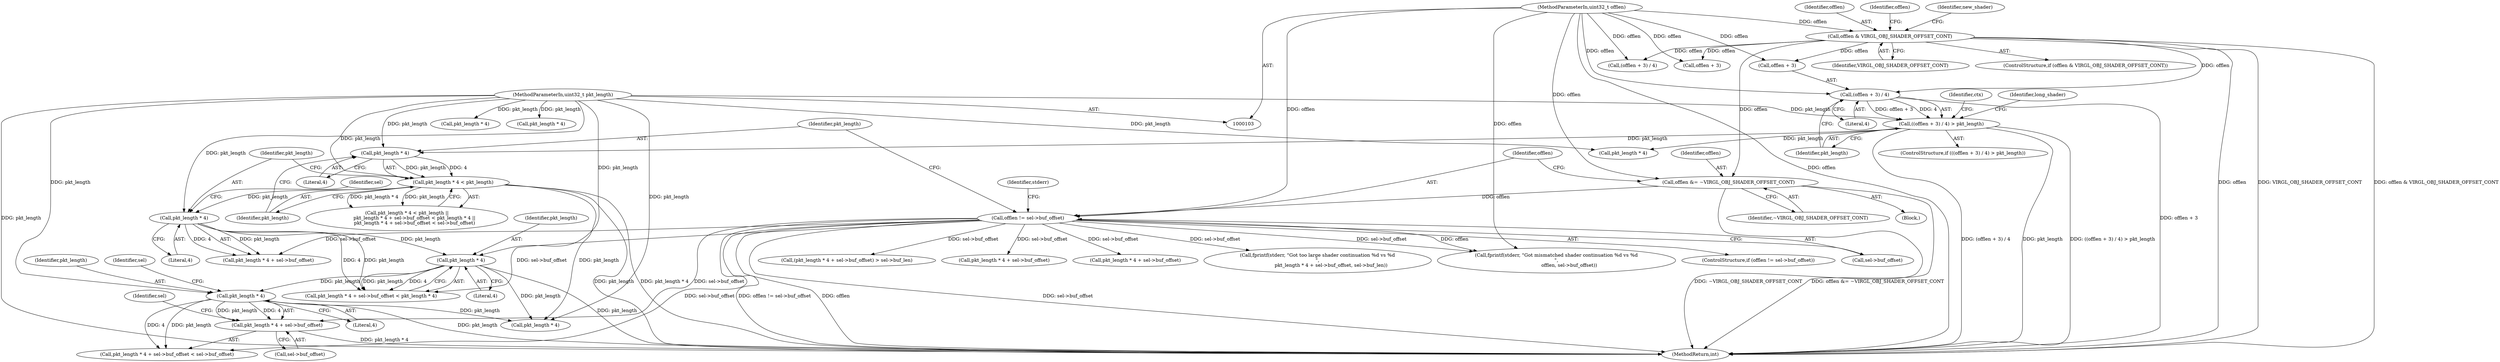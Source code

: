digraph "0_virglrenderer_93761787b29f37fa627dea9082cdfc1a1ec608d6@pointer" {
"1000323" [label="(Call,pkt_length * 4 + sel->buf_offset)"];
"1000324" [label="(Call,pkt_length * 4)"];
"1000319" [label="(Call,pkt_length * 4)"];
"1000313" [label="(Call,pkt_length * 4)"];
"1000305" [label="(Call,pkt_length * 4 < pkt_length)"];
"1000306" [label="(Call,pkt_length * 4)"];
"1000146" [label="(Call,((offlen + 3) / 4) > pkt_length)"];
"1000147" [label="(Call,(offlen + 3) / 4)"];
"1000138" [label="(Call,offlen & VIRGL_OBJ_SHADER_OFFSET_CONT)"];
"1000108" [label="(MethodParameterIn,uint32_t offlen)"];
"1000111" [label="(MethodParameterIn,uint32_t pkt_length)"];
"1000286" [label="(Call,offlen != sel->buf_offset)"];
"1000282" [label="(Call,offlen &= ~VIRGL_OBJ_SHADER_OFFSET_CONT)"];
"1000339" [label="(Call,(pkt_length * 4 + sel->buf_offset) > sel->buf_len)"];
"1000111" [label="(MethodParameterIn,uint32_t pkt_length)"];
"1000235" [label="(Call,pkt_length * 4)"];
"1000314" [label="(Identifier,pkt_length)"];
"1000326" [label="(Literal,4)"];
"1000323" [label="(Call,pkt_length * 4 + sel->buf_offset)"];
"1000311" [label="(Call,pkt_length * 4 + sel->buf_offset < pkt_length * 4)"];
"1000145" [label="(ControlStructure,if (((offlen + 3) / 4) > pkt_length))"];
"1000142" [label="(Identifier,new_shader)"];
"1000206" [label="(Call,(offlen + 3) / 4)"];
"1000154" [label="(Identifier,long_shader)"];
"1000293" [label="(Identifier,stderr)"];
"1000355" [label="(Call,pkt_length * 4)"];
"1000306" [label="(Call,pkt_length * 4)"];
"1000481" [label="(MethodReturn,int)"];
"1000284" [label="(Identifier,~VIRGL_OBJ_SHADER_OFFSET_CONT)"];
"1000152" [label="(Identifier,pkt_length)"];
"1000331" [label="(Identifier,sel)"];
"1000328" [label="(Identifier,sel)"];
"1000259" [label="(Block,)"];
"1000283" [label="(Identifier,offlen)"];
"1000307" [label="(Identifier,pkt_length)"];
"1000147" [label="(Call,(offlen + 3) / 4)"];
"1000341" [label="(Call,pkt_length * 4)"];
"1000340" [label="(Call,pkt_length * 4 + sel->buf_offset)"];
"1000354" [label="(Call,pkt_length * 4 + sel->buf_offset)"];
"1000138" [label="(Call,offlen & VIRGL_OBJ_SHADER_OFFSET_CONT)"];
"1000242" [label="(Call,pkt_length * 4)"];
"1000282" [label="(Call,offlen &= ~VIRGL_OBJ_SHADER_OFFSET_CONT)"];
"1000321" [label="(Literal,4)"];
"1000304" [label="(Call,pkt_length * 4 < pkt_length ||\n          pkt_length * 4 + sel->buf_offset < pkt_length * 4 ||\n          pkt_length * 4 + sel->buf_offset < sel->buf_offset)"];
"1000312" [label="(Call,pkt_length * 4 + sel->buf_offset)"];
"1000322" [label="(Call,pkt_length * 4 + sel->buf_offset < sel->buf_offset)"];
"1000151" [label="(Literal,4)"];
"1000351" [label="(Call,fprintf(stderr, \"Got too large shader continuation %d vs %d\n\",\n                  pkt_length * 4 + sel->buf_offset, sel->buf_len))"];
"1000140" [label="(Identifier,VIRGL_OBJ_SHADER_OFFSET_CONT)"];
"1000139" [label="(Identifier,offlen)"];
"1000309" [label="(Identifier,pkt_length)"];
"1000286" [label="(Call,offlen != sel->buf_offset)"];
"1000317" [label="(Identifier,sel)"];
"1000137" [label="(ControlStructure,if (offlen & VIRGL_OBJ_SHADER_OFFSET_CONT))"];
"1000108" [label="(MethodParameterIn,uint32_t offlen)"];
"1000148" [label="(Call,offlen + 3)"];
"1000313" [label="(Call,pkt_length * 4)"];
"1000207" [label="(Call,offlen + 3)"];
"1000315" [label="(Literal,4)"];
"1000292" [label="(Call,fprintf(stderr, \"Got mismatched shader continuation %d vs %d\n\",\n                 offlen, sel->buf_offset))"];
"1000325" [label="(Identifier,pkt_length)"];
"1000327" [label="(Call,sel->buf_offset)"];
"1000319" [label="(Call,pkt_length * 4)"];
"1000287" [label="(Identifier,offlen)"];
"1000305" [label="(Call,pkt_length * 4 < pkt_length)"];
"1000146" [label="(Call,((offlen + 3) / 4) > pkt_length)"];
"1000285" [label="(ControlStructure,if (offlen != sel->buf_offset))"];
"1000324" [label="(Call,pkt_length * 4)"];
"1000149" [label="(Identifier,offlen)"];
"1000320" [label="(Identifier,pkt_length)"];
"1000308" [label="(Literal,4)"];
"1000160" [label="(Identifier,ctx)"];
"1000288" [label="(Call,sel->buf_offset)"];
"1000323" -> "1000322"  [label="AST: "];
"1000323" -> "1000327"  [label="CFG: "];
"1000324" -> "1000323"  [label="AST: "];
"1000327" -> "1000323"  [label="AST: "];
"1000331" -> "1000323"  [label="CFG: "];
"1000323" -> "1000481"  [label="DDG: pkt_length * 4"];
"1000324" -> "1000323"  [label="DDG: pkt_length"];
"1000324" -> "1000323"  [label="DDG: 4"];
"1000286" -> "1000323"  [label="DDG: sel->buf_offset"];
"1000324" -> "1000326"  [label="CFG: "];
"1000325" -> "1000324"  [label="AST: "];
"1000326" -> "1000324"  [label="AST: "];
"1000328" -> "1000324"  [label="CFG: "];
"1000324" -> "1000481"  [label="DDG: pkt_length"];
"1000324" -> "1000322"  [label="DDG: pkt_length"];
"1000324" -> "1000322"  [label="DDG: 4"];
"1000319" -> "1000324"  [label="DDG: pkt_length"];
"1000111" -> "1000324"  [label="DDG: pkt_length"];
"1000324" -> "1000341"  [label="DDG: pkt_length"];
"1000319" -> "1000311"  [label="AST: "];
"1000319" -> "1000321"  [label="CFG: "];
"1000320" -> "1000319"  [label="AST: "];
"1000321" -> "1000319"  [label="AST: "];
"1000311" -> "1000319"  [label="CFG: "];
"1000319" -> "1000481"  [label="DDG: pkt_length"];
"1000319" -> "1000311"  [label="DDG: pkt_length"];
"1000319" -> "1000311"  [label="DDG: 4"];
"1000313" -> "1000319"  [label="DDG: pkt_length"];
"1000111" -> "1000319"  [label="DDG: pkt_length"];
"1000319" -> "1000341"  [label="DDG: pkt_length"];
"1000313" -> "1000312"  [label="AST: "];
"1000313" -> "1000315"  [label="CFG: "];
"1000314" -> "1000313"  [label="AST: "];
"1000315" -> "1000313"  [label="AST: "];
"1000317" -> "1000313"  [label="CFG: "];
"1000313" -> "1000311"  [label="DDG: pkt_length"];
"1000313" -> "1000311"  [label="DDG: 4"];
"1000313" -> "1000312"  [label="DDG: pkt_length"];
"1000313" -> "1000312"  [label="DDG: 4"];
"1000305" -> "1000313"  [label="DDG: pkt_length"];
"1000111" -> "1000313"  [label="DDG: pkt_length"];
"1000305" -> "1000304"  [label="AST: "];
"1000305" -> "1000309"  [label="CFG: "];
"1000306" -> "1000305"  [label="AST: "];
"1000309" -> "1000305"  [label="AST: "];
"1000314" -> "1000305"  [label="CFG: "];
"1000304" -> "1000305"  [label="CFG: "];
"1000305" -> "1000481"  [label="DDG: pkt_length"];
"1000305" -> "1000481"  [label="DDG: pkt_length * 4"];
"1000305" -> "1000304"  [label="DDG: pkt_length * 4"];
"1000305" -> "1000304"  [label="DDG: pkt_length"];
"1000306" -> "1000305"  [label="DDG: pkt_length"];
"1000306" -> "1000305"  [label="DDG: 4"];
"1000111" -> "1000305"  [label="DDG: pkt_length"];
"1000305" -> "1000341"  [label="DDG: pkt_length"];
"1000306" -> "1000308"  [label="CFG: "];
"1000307" -> "1000306"  [label="AST: "];
"1000308" -> "1000306"  [label="AST: "];
"1000309" -> "1000306"  [label="CFG: "];
"1000146" -> "1000306"  [label="DDG: pkt_length"];
"1000111" -> "1000306"  [label="DDG: pkt_length"];
"1000146" -> "1000145"  [label="AST: "];
"1000146" -> "1000152"  [label="CFG: "];
"1000147" -> "1000146"  [label="AST: "];
"1000152" -> "1000146"  [label="AST: "];
"1000154" -> "1000146"  [label="CFG: "];
"1000160" -> "1000146"  [label="CFG: "];
"1000146" -> "1000481"  [label="DDG: pkt_length"];
"1000146" -> "1000481"  [label="DDG: ((offlen + 3) / 4) > pkt_length"];
"1000146" -> "1000481"  [label="DDG: (offlen + 3) / 4"];
"1000147" -> "1000146"  [label="DDG: offlen + 3"];
"1000147" -> "1000146"  [label="DDG: 4"];
"1000111" -> "1000146"  [label="DDG: pkt_length"];
"1000146" -> "1000235"  [label="DDG: pkt_length"];
"1000147" -> "1000151"  [label="CFG: "];
"1000148" -> "1000147"  [label="AST: "];
"1000151" -> "1000147"  [label="AST: "];
"1000152" -> "1000147"  [label="CFG: "];
"1000147" -> "1000481"  [label="DDG: offlen + 3"];
"1000138" -> "1000147"  [label="DDG: offlen"];
"1000108" -> "1000147"  [label="DDG: offlen"];
"1000138" -> "1000137"  [label="AST: "];
"1000138" -> "1000140"  [label="CFG: "];
"1000139" -> "1000138"  [label="AST: "];
"1000140" -> "1000138"  [label="AST: "];
"1000142" -> "1000138"  [label="CFG: "];
"1000149" -> "1000138"  [label="CFG: "];
"1000138" -> "1000481"  [label="DDG: offlen"];
"1000138" -> "1000481"  [label="DDG: VIRGL_OBJ_SHADER_OFFSET_CONT"];
"1000138" -> "1000481"  [label="DDG: offlen & VIRGL_OBJ_SHADER_OFFSET_CONT"];
"1000108" -> "1000138"  [label="DDG: offlen"];
"1000138" -> "1000148"  [label="DDG: offlen"];
"1000138" -> "1000206"  [label="DDG: offlen"];
"1000138" -> "1000207"  [label="DDG: offlen"];
"1000138" -> "1000282"  [label="DDG: offlen"];
"1000108" -> "1000103"  [label="AST: "];
"1000108" -> "1000481"  [label="DDG: offlen"];
"1000108" -> "1000148"  [label="DDG: offlen"];
"1000108" -> "1000206"  [label="DDG: offlen"];
"1000108" -> "1000207"  [label="DDG: offlen"];
"1000108" -> "1000282"  [label="DDG: offlen"];
"1000108" -> "1000286"  [label="DDG: offlen"];
"1000108" -> "1000292"  [label="DDG: offlen"];
"1000111" -> "1000103"  [label="AST: "];
"1000111" -> "1000481"  [label="DDG: pkt_length"];
"1000111" -> "1000235"  [label="DDG: pkt_length"];
"1000111" -> "1000242"  [label="DDG: pkt_length"];
"1000111" -> "1000341"  [label="DDG: pkt_length"];
"1000111" -> "1000355"  [label="DDG: pkt_length"];
"1000286" -> "1000285"  [label="AST: "];
"1000286" -> "1000288"  [label="CFG: "];
"1000287" -> "1000286"  [label="AST: "];
"1000288" -> "1000286"  [label="AST: "];
"1000293" -> "1000286"  [label="CFG: "];
"1000307" -> "1000286"  [label="CFG: "];
"1000286" -> "1000481"  [label="DDG: offlen != sel->buf_offset"];
"1000286" -> "1000481"  [label="DDG: offlen"];
"1000286" -> "1000481"  [label="DDG: sel->buf_offset"];
"1000282" -> "1000286"  [label="DDG: offlen"];
"1000286" -> "1000292"  [label="DDG: offlen"];
"1000286" -> "1000292"  [label="DDG: sel->buf_offset"];
"1000286" -> "1000311"  [label="DDG: sel->buf_offset"];
"1000286" -> "1000312"  [label="DDG: sel->buf_offset"];
"1000286" -> "1000322"  [label="DDG: sel->buf_offset"];
"1000286" -> "1000339"  [label="DDG: sel->buf_offset"];
"1000286" -> "1000340"  [label="DDG: sel->buf_offset"];
"1000286" -> "1000351"  [label="DDG: sel->buf_offset"];
"1000286" -> "1000354"  [label="DDG: sel->buf_offset"];
"1000282" -> "1000259"  [label="AST: "];
"1000282" -> "1000284"  [label="CFG: "];
"1000283" -> "1000282"  [label="AST: "];
"1000284" -> "1000282"  [label="AST: "];
"1000287" -> "1000282"  [label="CFG: "];
"1000282" -> "1000481"  [label="DDG: offlen &= ~VIRGL_OBJ_SHADER_OFFSET_CONT"];
"1000282" -> "1000481"  [label="DDG: ~VIRGL_OBJ_SHADER_OFFSET_CONT"];
}
